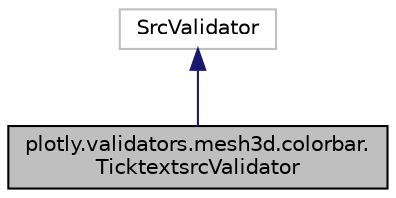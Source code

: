 digraph "plotly.validators.mesh3d.colorbar.TicktextsrcValidator"
{
 // LATEX_PDF_SIZE
  edge [fontname="Helvetica",fontsize="10",labelfontname="Helvetica",labelfontsize="10"];
  node [fontname="Helvetica",fontsize="10",shape=record];
  Node1 [label="plotly.validators.mesh3d.colorbar.\lTicktextsrcValidator",height=0.2,width=0.4,color="black", fillcolor="grey75", style="filled", fontcolor="black",tooltip=" "];
  Node2 -> Node1 [dir="back",color="midnightblue",fontsize="10",style="solid",fontname="Helvetica"];
  Node2 [label="SrcValidator",height=0.2,width=0.4,color="grey75", fillcolor="white", style="filled",tooltip=" "];
}
